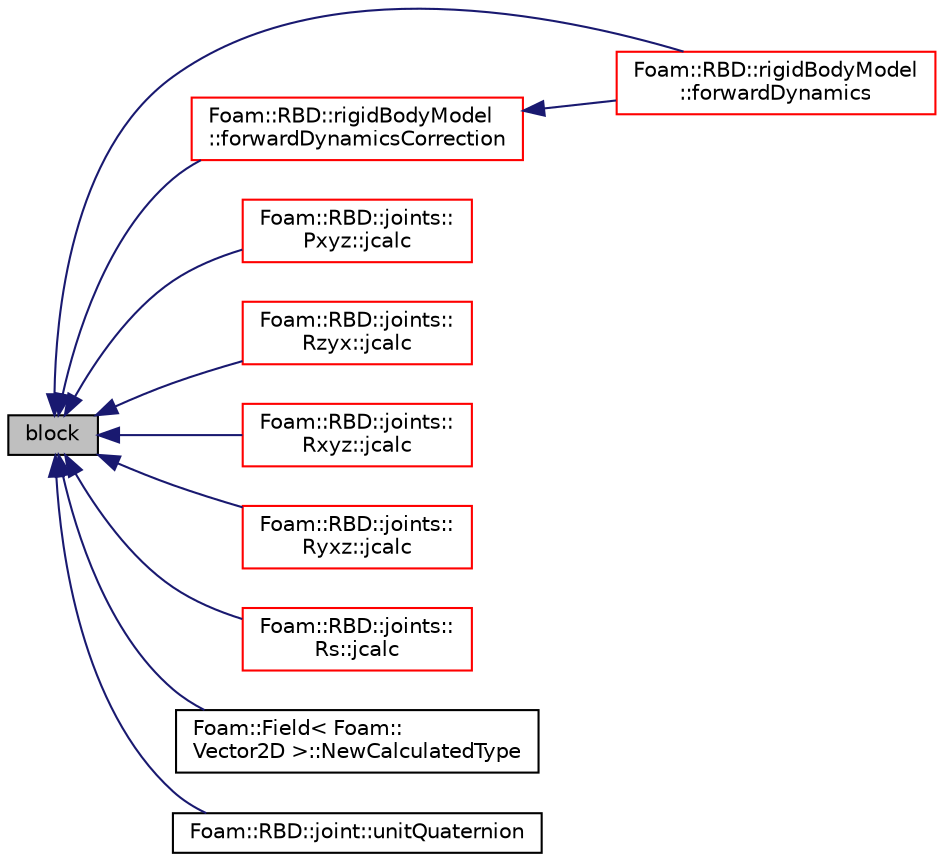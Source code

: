 digraph "block"
{
  bgcolor="transparent";
  edge [fontname="Helvetica",fontsize="10",labelfontname="Helvetica",labelfontsize="10"];
  node [fontname="Helvetica",fontsize="10",shape=record];
  rankdir="LR";
  Node1 [label="block",height=0.2,width=0.4,color="black", fillcolor="grey75", style="filled", fontcolor="black"];
  Node1 -> Node2 [dir="back",color="midnightblue",fontsize="10",style="solid",fontname="Helvetica"];
  Node2 [label="Foam::RBD::rigidBodyModel\l::forwardDynamics",height=0.2,width=0.4,color="red",URL="$a02269.html#aa430870a340cbde0c31830659909d7ef",tooltip="Calculate the joint acceleration qDdot from the joint state q,. "];
  Node1 -> Node3 [dir="back",color="midnightblue",fontsize="10",style="solid",fontname="Helvetica"];
  Node3 [label="Foam::RBD::rigidBodyModel\l::forwardDynamicsCorrection",height=0.2,width=0.4,color="red",URL="$a02269.html#a7edc77890a4c9f3cf0685dd9f5fa8ca3",tooltip="Correct the velocity and acceleration of the bodies in the model. "];
  Node3 -> Node2 [dir="back",color="midnightblue",fontsize="10",style="solid",fontname="Helvetica"];
  Node1 -> Node4 [dir="back",color="midnightblue",fontsize="10",style="solid",fontname="Helvetica"];
  Node4 [label="Foam::RBD::joints::\lPxyz::jcalc",height=0.2,width=0.4,color="red",URL="$a02093.html#a0f30a9a9c09b33bd32b1bb61ab5a132a",tooltip="Update the model state for this joint. "];
  Node1 -> Node5 [dir="back",color="midnightblue",fontsize="10",style="solid",fontname="Helvetica"];
  Node5 [label="Foam::RBD::joints::\lRzyx::jcalc",height=0.2,width=0.4,color="red",URL="$a02298.html#a0f30a9a9c09b33bd32b1bb61ab5a132a",tooltip="Update the model state for this joint. "];
  Node1 -> Node6 [dir="back",color="midnightblue",fontsize="10",style="solid",fontname="Helvetica"];
  Node6 [label="Foam::RBD::joints::\lRxyz::jcalc",height=0.2,width=0.4,color="red",URL="$a02294.html#a0f30a9a9c09b33bd32b1bb61ab5a132a",tooltip="Update the model state for this joint. "];
  Node1 -> Node7 [dir="back",color="midnightblue",fontsize="10",style="solid",fontname="Helvetica"];
  Node7 [label="Foam::RBD::joints::\lRyxz::jcalc",height=0.2,width=0.4,color="red",URL="$a02296.html#a0f30a9a9c09b33bd32b1bb61ab5a132a",tooltip="Update the model state for this joint. "];
  Node1 -> Node8 [dir="back",color="midnightblue",fontsize="10",style="solid",fontname="Helvetica"];
  Node8 [label="Foam::RBD::joints::\lRs::jcalc",height=0.2,width=0.4,color="red",URL="$a02292.html#a0f30a9a9c09b33bd32b1bb61ab5a132a",tooltip="Update the model state for this joint. "];
  Node1 -> Node9 [dir="back",color="midnightblue",fontsize="10",style="solid",fontname="Helvetica"];
  Node9 [label="Foam::Field\< Foam::\lVector2D \>::NewCalculatedType",height=0.2,width=0.4,color="black",URL="$a00767.html#ae6bdf47436f49314cb0fc784144bf18f",tooltip="Return a pointer to a new calculatedFvPatchFieldField created on. "];
  Node1 -> Node10 [dir="back",color="midnightblue",fontsize="10",style="solid",fontname="Helvetica"];
  Node10 [label="Foam::RBD::joint::unitQuaternion",height=0.2,width=0.4,color="black",URL="$a01248.html#a578b742e9a3b3fa6fb98feec7b847a16",tooltip="Return the unit quaternion for this joint. "];
}
